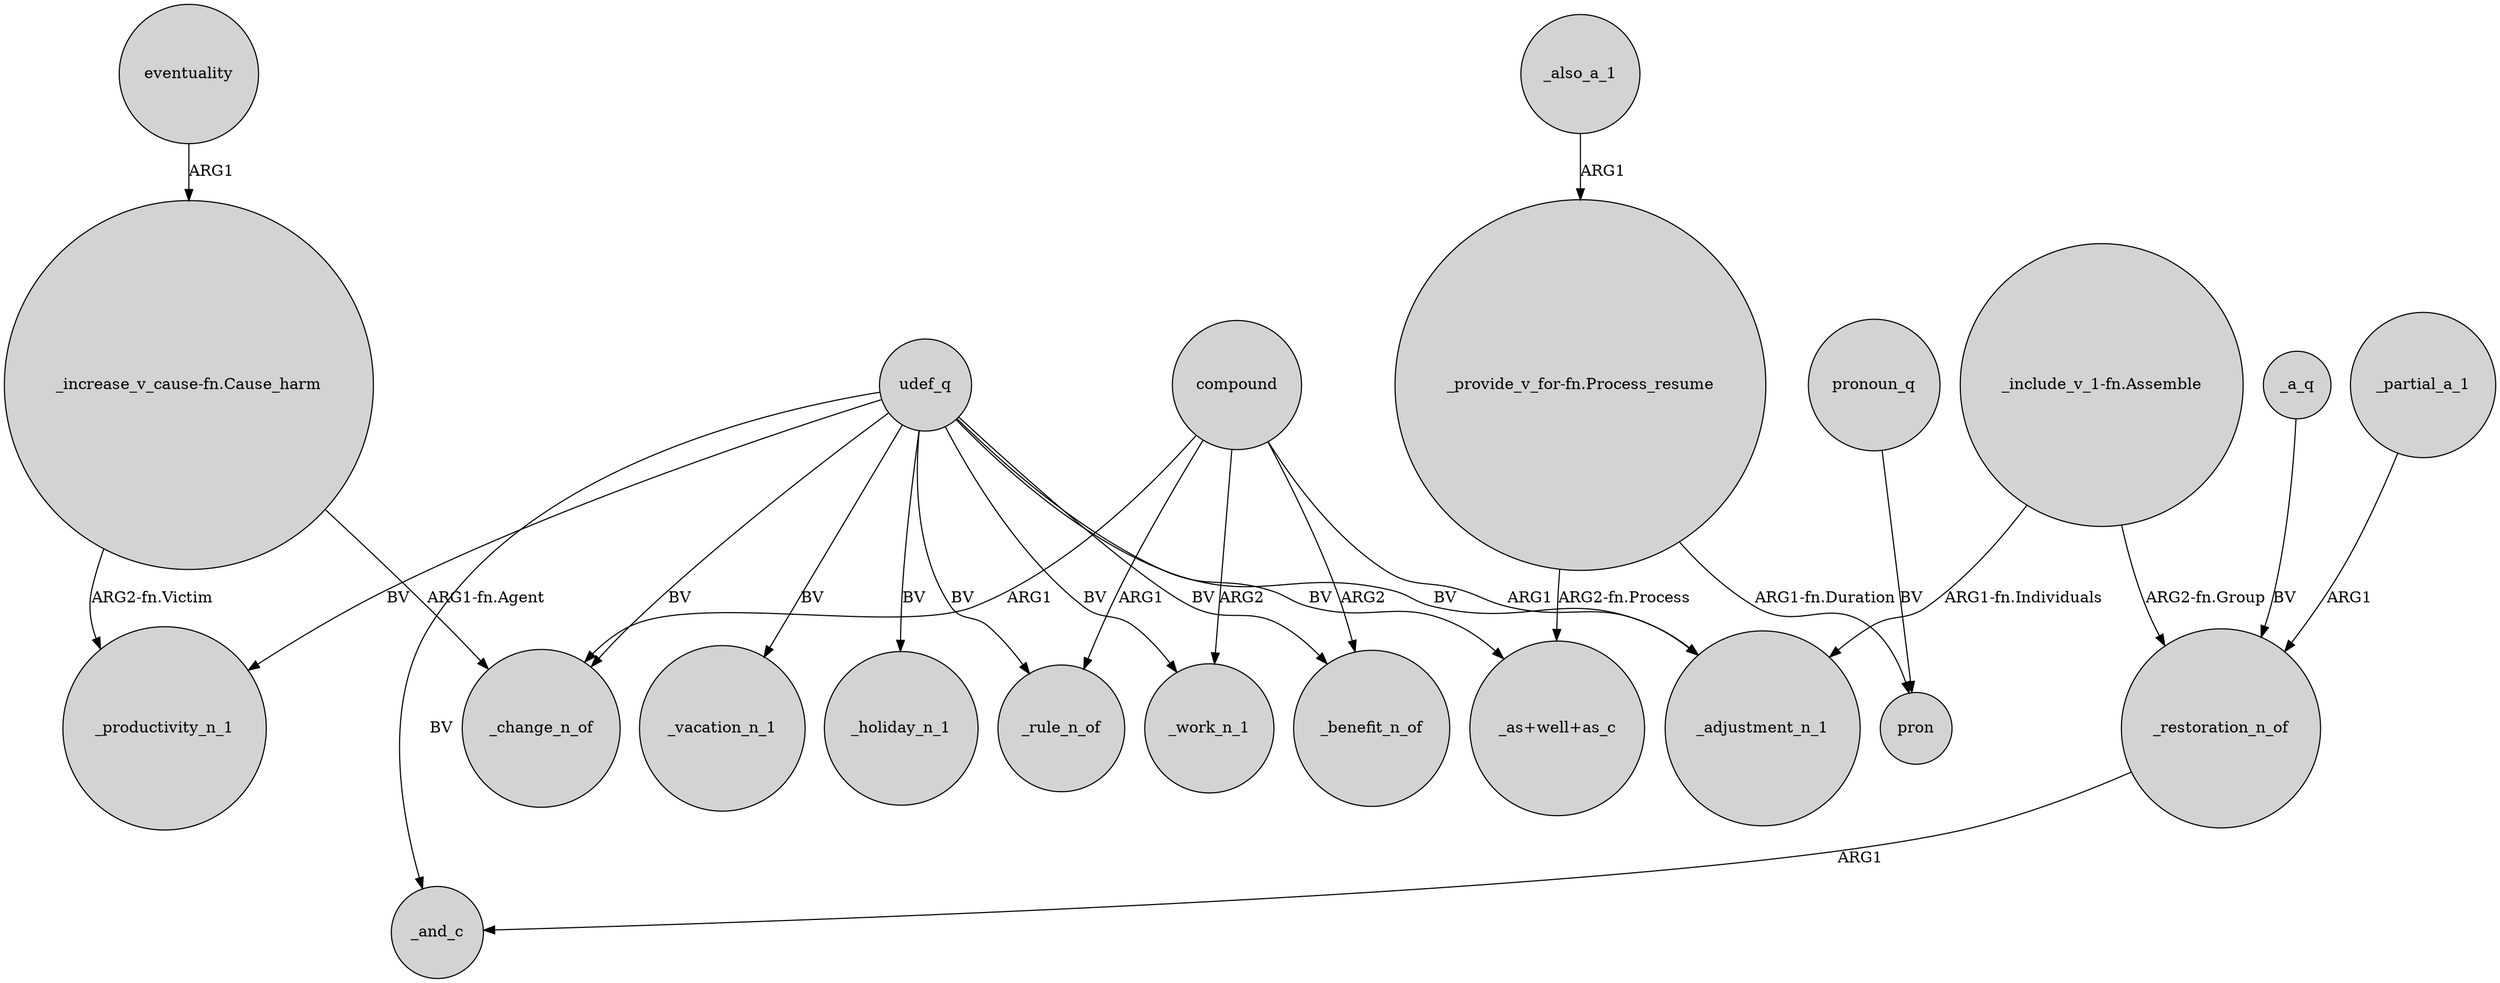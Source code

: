 digraph {
	node [shape=circle style=filled]
	udef_q -> _change_n_of [label=BV]
	_also_a_1 -> "_provide_v_for-fn.Process_resume" [label=ARG1]
	eventuality -> "_increase_v_cause-fn.Cause_harm" [label=ARG1]
	"_provide_v_for-fn.Process_resume" -> "_as+well+as_c" [label="ARG2-fn.Process"]
	"_increase_v_cause-fn.Cause_harm" -> _change_n_of [label="ARG1-fn.Agent"]
	"_provide_v_for-fn.Process_resume" -> pron [label="ARG1-fn.Duration"]
	_restoration_n_of -> _and_c [label=ARG1]
	udef_q -> _benefit_n_of [label=BV]
	compound -> _work_n_1 [label=ARG2]
	udef_q -> _work_n_1 [label=BV]
	"_include_v_1-fn.Assemble" -> _restoration_n_of [label="ARG2-fn.Group"]
	compound -> _adjustment_n_1 [label=ARG1]
	udef_q -> _and_c [label=BV]
	_a_q -> _restoration_n_of [label=BV]
	pronoun_q -> pron [label=BV]
	udef_q -> _adjustment_n_1 [label=BV]
	"_include_v_1-fn.Assemble" -> _adjustment_n_1 [label="ARG1-fn.Individuals"]
	udef_q -> _productivity_n_1 [label=BV]
	compound -> _change_n_of [label=ARG1]
	udef_q -> _rule_n_of [label=BV]
	udef_q -> _vacation_n_1 [label=BV]
	udef_q -> "_as+well+as_c" [label=BV]
	_partial_a_1 -> _restoration_n_of [label=ARG1]
	compound -> _rule_n_of [label=ARG1]
	compound -> _benefit_n_of [label=ARG2]
	"_increase_v_cause-fn.Cause_harm" -> _productivity_n_1 [label="ARG2-fn.Victim"]
	udef_q -> _holiday_n_1 [label=BV]
}
